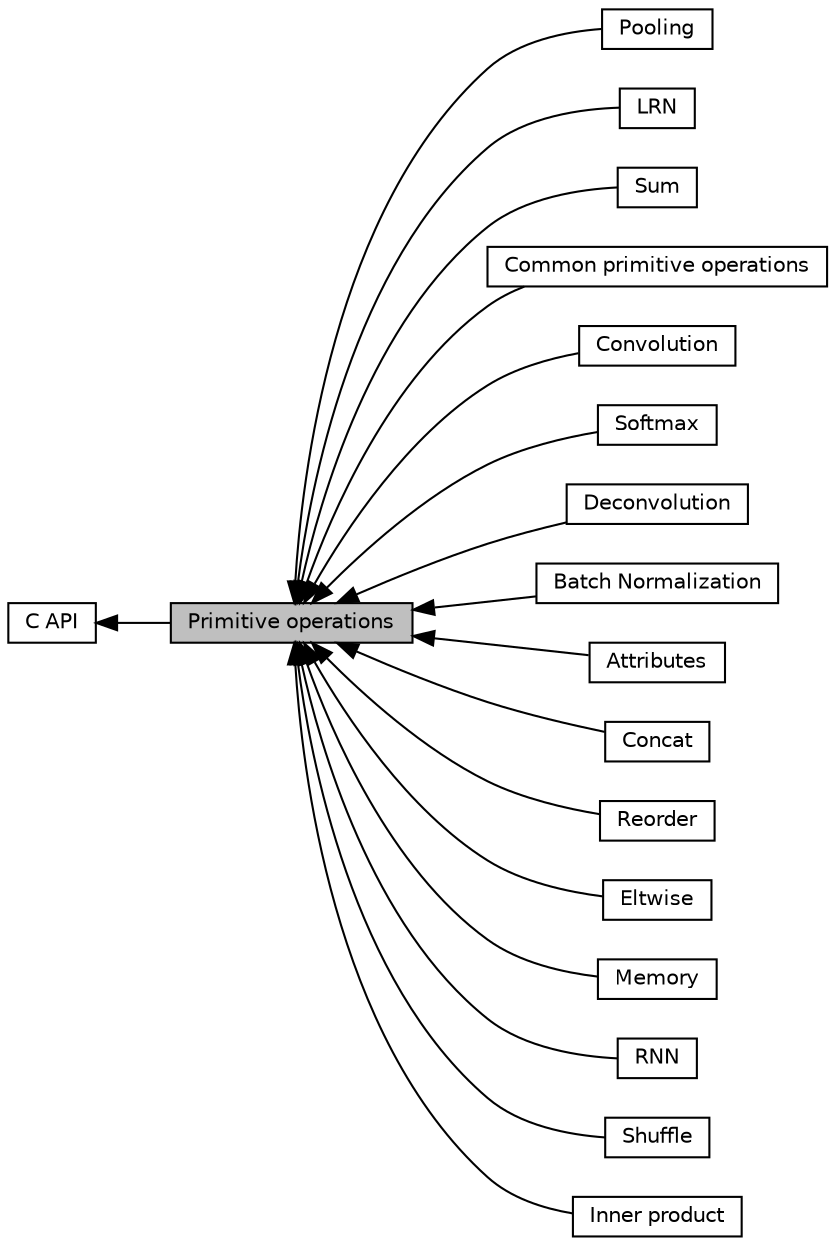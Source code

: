 digraph "Primitive operations"
{
  edge [fontname="Helvetica",fontsize="10",labelfontname="Helvetica",labelfontsize="10"];
  node [fontname="Helvetica",fontsize="10",shape=record];
  rankdir=LR;
  Node13 [label="Pooling",height=0.2,width=0.4,color="black", fillcolor="white", style="filled",URL="$group__c__api__pooling.html"];
  Node14 [label="LRN",height=0.2,width=0.4,color="black", fillcolor="white", style="filled",URL="$group__c__api__lrn.html"];
  Node7 [label="Sum",height=0.2,width=0.4,color="black", fillcolor="white", style="filled",URL="$group__c__api__sum.html"];
  Node2 [label="Common primitive operations",height=0.2,width=0.4,color="black", fillcolor="white", style="filled",URL="$group__c__api__primitive__common.html"];
  Node8 [label="Convolution",height=0.2,width=0.4,color="black", fillcolor="white", style="filled",URL="$group__c__api__convolution.html"];
  Node12 [label="Softmax",height=0.2,width=0.4,color="black", fillcolor="white", style="filled",URL="$group__c__api__softmax.html"];
  Node1 [label="C API",height=0.2,width=0.4,color="black", fillcolor="white", style="filled",URL="$group__c__api.html"];
  Node0 [label="Primitive operations",height=0.2,width=0.4,color="black", fillcolor="grey75", style="filled", fontcolor="black"];
  Node9 [label="Deconvolution",height=0.2,width=0.4,color="black", fillcolor="white", style="filled",URL="$group__c__api__deconvolution.html"];
  Node15 [label="Batch Normalization",height=0.2,width=0.4,color="black", fillcolor="white", style="filled",URL="$group__c__api__batch__normalization.html"];
  Node3 [label="Attributes",height=0.2,width=0.4,color="black", fillcolor="white", style="filled",URL="$group__c__api__attributes.html"];
  Node6 [label="Concat",height=0.2,width=0.4,color="black", fillcolor="white", style="filled",URL="$group__c__api__concat.html"];
  Node5 [label="Reorder",height=0.2,width=0.4,color="black", fillcolor="white", style="filled",URL="$group__c__api__reorder.html"];
  Node11 [label="Eltwise",height=0.2,width=0.4,color="black", fillcolor="white", style="filled",URL="$group__c__api__eltwise.html"];
  Node4 [label="Memory",height=0.2,width=0.4,color="black", fillcolor="white", style="filled",URL="$group__c__api__memory.html"];
  Node17 [label="RNN",height=0.2,width=0.4,color="black", fillcolor="white", style="filled",URL="$group__c__api__rnn.html"];
  Node10 [label="Shuffle",height=0.2,width=0.4,color="black", fillcolor="white", style="filled",URL="$group__c__api__shuffle.html"];
  Node16 [label="Inner product",height=0.2,width=0.4,color="black", fillcolor="white", style="filled",URL="$group__c__api__inner__product.html"];
  Node1->Node0 [shape=plaintext, dir="back", style="solid"];
  Node0->Node2 [shape=plaintext, dir="back", style="solid"];
  Node0->Node3 [shape=plaintext, dir="back", style="solid"];
  Node0->Node4 [shape=plaintext, dir="back", style="solid"];
  Node0->Node5 [shape=plaintext, dir="back", style="solid"];
  Node0->Node6 [shape=plaintext, dir="back", style="solid"];
  Node0->Node7 [shape=plaintext, dir="back", style="solid"];
  Node0->Node8 [shape=plaintext, dir="back", style="solid"];
  Node0->Node9 [shape=plaintext, dir="back", style="solid"];
  Node0->Node10 [shape=plaintext, dir="back", style="solid"];
  Node0->Node11 [shape=plaintext, dir="back", style="solid"];
  Node0->Node12 [shape=plaintext, dir="back", style="solid"];
  Node0->Node13 [shape=plaintext, dir="back", style="solid"];
  Node0->Node14 [shape=plaintext, dir="back", style="solid"];
  Node0->Node15 [shape=plaintext, dir="back", style="solid"];
  Node0->Node16 [shape=plaintext, dir="back", style="solid"];
  Node0->Node17 [shape=plaintext, dir="back", style="solid"];
}
